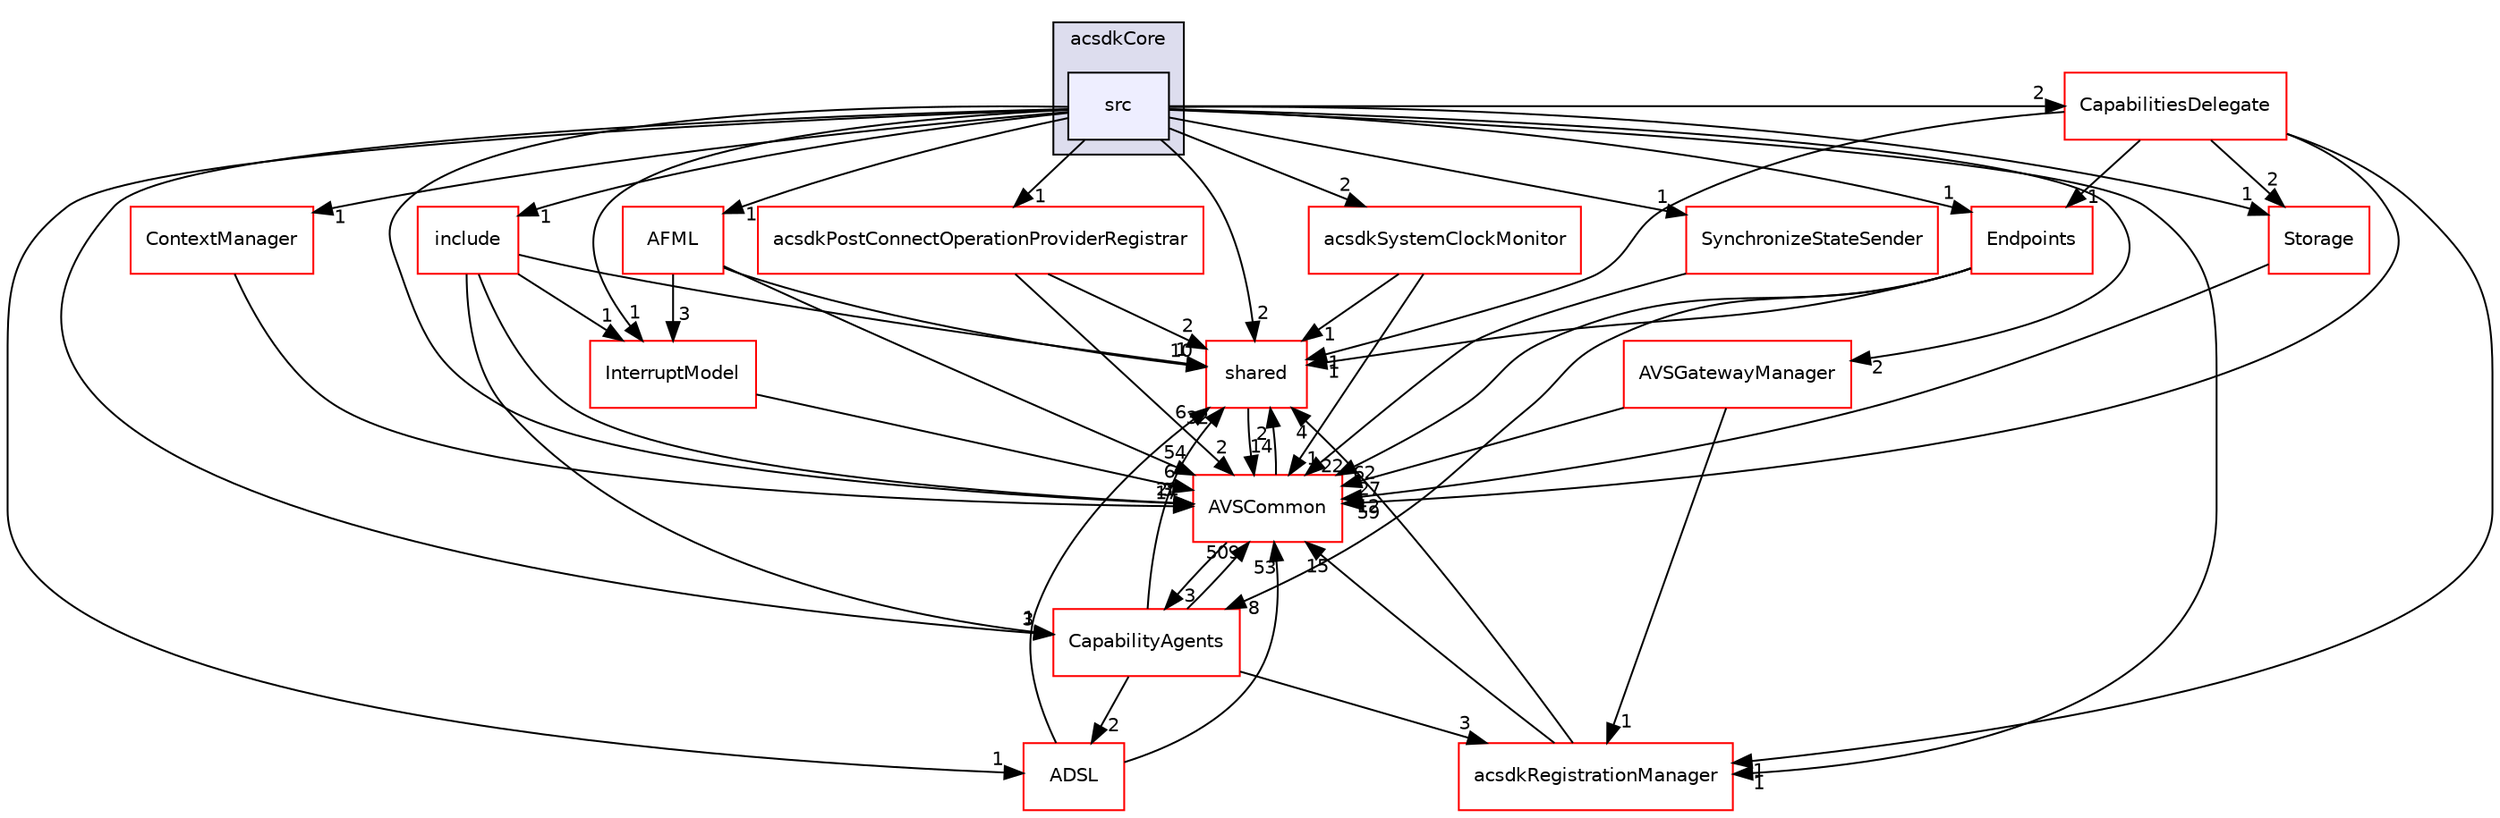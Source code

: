 digraph "/workplace/avs-device-sdk/core/acsdkCore/src" {
  compound=true
  node [ fontsize="10", fontname="Helvetica"];
  edge [ labelfontsize="10", labelfontname="Helvetica"];
  subgraph clusterdir_787d703365cdba76ed5aa1b178c1150c {
    graph [ bgcolor="#ddddee", pencolor="black", label="acsdkCore" fontname="Helvetica", fontsize="10", URL="dir_787d703365cdba76ed5aa1b178c1150c.html"]
  dir_bc67ea512f1dfcfebc23e100080f4c67 [shape=box, label="src", style="filled", fillcolor="#eeeeff", pencolor="black", URL="dir_bc67ea512f1dfcfebc23e100080f4c67.html"];
  }
  dir_9982052f7ce695d12571567315b2fafa [shape=box label="shared" fillcolor="white" style="filled" color="red" URL="dir_9982052f7ce695d12571567315b2fafa.html"];
  dir_15a1dcf98404372b5aa31671439f6987 [shape=box label="AFML" fillcolor="white" style="filled" color="red" URL="dir_15a1dcf98404372b5aa31671439f6987.html"];
  dir_0e266d38695ca9476ecc895db9e29676 [shape=box label="acsdkRegistrationManager" fillcolor="white" style="filled" color="red" URL="dir_0e266d38695ca9476ecc895db9e29676.html"];
  dir_7cf910bd1d7603f12ef47ff650cec893 [shape=box label="CapabilityAgents" fillcolor="white" style="filled" color="red" URL="dir_7cf910bd1d7603f12ef47ff650cec893.html"];
  dir_ed284a04dd0d49c135ac897057737ac2 [shape=box label="ContextManager" fillcolor="white" style="filled" color="red" URL="dir_ed284a04dd0d49c135ac897057737ac2.html"];
  dir_0a90cfc4c6fc93350190d2c91cca5e69 [shape=box label="Endpoints" fillcolor="white" style="filled" color="red" URL="dir_0a90cfc4c6fc93350190d2c91cca5e69.html"];
  dir_d29c5f5a2915d6c5388c9daae4f109c7 [shape=box label="Storage" fillcolor="white" style="filled" color="red" URL="dir_d29c5f5a2915d6c5388c9daae4f109c7.html"];
  dir_8a2d6c119cee84bb17d66f2761a024bc [shape=box label="acsdkPostConnectOperationProviderRegistrar" fillcolor="white" style="filled" color="red" URL="dir_8a2d6c119cee84bb17d66f2761a024bc.html"];
  dir_eb8a6b56bac407065b7894f42ef6d4d6 [shape=box label="include" fillcolor="white" style="filled" color="red" URL="dir_eb8a6b56bac407065b7894f42ef6d4d6.html"];
  dir_13e65effb2bde530b17b3d5eefcd0266 [shape=box label="AVSCommon" fillcolor="white" style="filled" color="red" URL="dir_13e65effb2bde530b17b3d5eefcd0266.html"];
  dir_393484519c59ac99088674c9b5ebc5b9 [shape=box label="AVSGatewayManager" fillcolor="white" style="filled" color="red" URL="dir_393484519c59ac99088674c9b5ebc5b9.html"];
  dir_a75b81623657c8016f8a3814f6ad93db [shape=box label="acsdkSystemClockMonitor" fillcolor="white" style="filled" color="red" URL="dir_a75b81623657c8016f8a3814f6ad93db.html"];
  dir_edb1b7e8f1a5d5a1b864206edd6d398d [shape=box label="ADSL" fillcolor="white" style="filled" color="red" URL="dir_edb1b7e8f1a5d5a1b864206edd6d398d.html"];
  dir_1da5878b5eab0954316ec5377b4b3029 [shape=box label="InterruptModel" fillcolor="white" style="filled" color="red" URL="dir_1da5878b5eab0954316ec5377b4b3029.html"];
  dir_3bb03bb8f5c109658007b64753c5da0f [shape=box label="SynchronizeStateSender" fillcolor="white" style="filled" color="red" URL="dir_3bb03bb8f5c109658007b64753c5da0f.html"];
  dir_924a657fe36215a0159270de1b610651 [shape=box label="CapabilitiesDelegate" fillcolor="white" style="filled" color="red" URL="dir_924a657fe36215a0159270de1b610651.html"];
  dir_9982052f7ce695d12571567315b2fafa->dir_13e65effb2bde530b17b3d5eefcd0266 [headlabel="14", labeldistance=1.5 headhref="dir_000598_000017.html"];
  dir_15a1dcf98404372b5aa31671439f6987->dir_9982052f7ce695d12571567315b2fafa [headlabel="10", labeldistance=1.5 headhref="dir_000023_000598.html"];
  dir_15a1dcf98404372b5aa31671439f6987->dir_13e65effb2bde530b17b3d5eefcd0266 [headlabel="54", labeldistance=1.5 headhref="dir_000023_000017.html"];
  dir_15a1dcf98404372b5aa31671439f6987->dir_1da5878b5eab0954316ec5377b4b3029 [headlabel="3", labeldistance=1.5 headhref="dir_000023_000524.html"];
  dir_0e266d38695ca9476ecc895db9e29676->dir_9982052f7ce695d12571567315b2fafa [headlabel="4", labeldistance=1.5 headhref="dir_000477_000598.html"];
  dir_0e266d38695ca9476ecc895db9e29676->dir_13e65effb2bde530b17b3d5eefcd0266 [headlabel="15", labeldistance=1.5 headhref="dir_000477_000017.html"];
  dir_7cf910bd1d7603f12ef47ff650cec893->dir_9982052f7ce695d12571567315b2fafa [headlabel="32", labeldistance=1.5 headhref="dir_000357_000598.html"];
  dir_7cf910bd1d7603f12ef47ff650cec893->dir_0e266d38695ca9476ecc895db9e29676 [headlabel="3", labeldistance=1.5 headhref="dir_000357_000477.html"];
  dir_7cf910bd1d7603f12ef47ff650cec893->dir_13e65effb2bde530b17b3d5eefcd0266 [headlabel="509", labeldistance=1.5 headhref="dir_000357_000017.html"];
  dir_7cf910bd1d7603f12ef47ff650cec893->dir_edb1b7e8f1a5d5a1b864206edd6d398d [headlabel="2", labeldistance=1.5 headhref="dir_000357_000011.html"];
  dir_ed284a04dd0d49c135ac897057737ac2->dir_13e65effb2bde530b17b3d5eefcd0266 [headlabel="17", labeldistance=1.5 headhref="dir_000456_000017.html"];
  dir_0a90cfc4c6fc93350190d2c91cca5e69->dir_9982052f7ce695d12571567315b2fafa [headlabel="1", labeldistance=1.5 headhref="dir_000514_000598.html"];
  dir_0a90cfc4c6fc93350190d2c91cca5e69->dir_7cf910bd1d7603f12ef47ff650cec893 [headlabel="8", labeldistance=1.5 headhref="dir_000514_000357.html"];
  dir_0a90cfc4c6fc93350190d2c91cca5e69->dir_13e65effb2bde530b17b3d5eefcd0266 [headlabel="62", labeldistance=1.5 headhref="dir_000514_000017.html"];
  dir_bc67ea512f1dfcfebc23e100080f4c67->dir_9982052f7ce695d12571567315b2fafa [headlabel="2", labeldistance=1.5 headhref="dir_000468_000598.html"];
  dir_bc67ea512f1dfcfebc23e100080f4c67->dir_15a1dcf98404372b5aa31671439f6987 [headlabel="1", labeldistance=1.5 headhref="dir_000468_000023.html"];
  dir_bc67ea512f1dfcfebc23e100080f4c67->dir_0e266d38695ca9476ecc895db9e29676 [headlabel="1", labeldistance=1.5 headhref="dir_000468_000477.html"];
  dir_bc67ea512f1dfcfebc23e100080f4c67->dir_7cf910bd1d7603f12ef47ff650cec893 [headlabel="3", labeldistance=1.5 headhref="dir_000468_000357.html"];
  dir_bc67ea512f1dfcfebc23e100080f4c67->dir_ed284a04dd0d49c135ac897057737ac2 [headlabel="1", labeldistance=1.5 headhref="dir_000468_000456.html"];
  dir_bc67ea512f1dfcfebc23e100080f4c67->dir_0a90cfc4c6fc93350190d2c91cca5e69 [headlabel="1", labeldistance=1.5 headhref="dir_000468_000514.html"];
  dir_bc67ea512f1dfcfebc23e100080f4c67->dir_d29c5f5a2915d6c5388c9daae4f109c7 [headlabel="1", labeldistance=1.5 headhref="dir_000468_000643.html"];
  dir_bc67ea512f1dfcfebc23e100080f4c67->dir_8a2d6c119cee84bb17d66f2761a024bc [headlabel="1", labeldistance=1.5 headhref="dir_000468_000469.html"];
  dir_bc67ea512f1dfcfebc23e100080f4c67->dir_eb8a6b56bac407065b7894f42ef6d4d6 [headlabel="1", labeldistance=1.5 headhref="dir_000468_000466.html"];
  dir_bc67ea512f1dfcfebc23e100080f4c67->dir_13e65effb2bde530b17b3d5eefcd0266 [headlabel="3", labeldistance=1.5 headhref="dir_000468_000017.html"];
  dir_bc67ea512f1dfcfebc23e100080f4c67->dir_393484519c59ac99088674c9b5ebc5b9 [headlabel="2", labeldistance=1.5 headhref="dir_000468_000247.html"];
  dir_bc67ea512f1dfcfebc23e100080f4c67->dir_a75b81623657c8016f8a3814f6ad93db [headlabel="2", labeldistance=1.5 headhref="dir_000468_000490.html"];
  dir_bc67ea512f1dfcfebc23e100080f4c67->dir_edb1b7e8f1a5d5a1b864206edd6d398d [headlabel="1", labeldistance=1.5 headhref="dir_000468_000011.html"];
  dir_bc67ea512f1dfcfebc23e100080f4c67->dir_1da5878b5eab0954316ec5377b4b3029 [headlabel="1", labeldistance=1.5 headhref="dir_000468_000524.html"];
  dir_bc67ea512f1dfcfebc23e100080f4c67->dir_3bb03bb8f5c109658007b64753c5da0f [headlabel="1", labeldistance=1.5 headhref="dir_000468_000649.html"];
  dir_bc67ea512f1dfcfebc23e100080f4c67->dir_924a657fe36215a0159270de1b610651 [headlabel="2", labeldistance=1.5 headhref="dir_000468_000009.html"];
  dir_d29c5f5a2915d6c5388c9daae4f109c7->dir_13e65effb2bde530b17b3d5eefcd0266 [headlabel="12", labeldistance=1.5 headhref="dir_000643_000017.html"];
  dir_8a2d6c119cee84bb17d66f2761a024bc->dir_9982052f7ce695d12571567315b2fafa [headlabel="2", labeldistance=1.5 headhref="dir_000469_000598.html"];
  dir_8a2d6c119cee84bb17d66f2761a024bc->dir_13e65effb2bde530b17b3d5eefcd0266 [headlabel="2", labeldistance=1.5 headhref="dir_000469_000017.html"];
  dir_eb8a6b56bac407065b7894f42ef6d4d6->dir_9982052f7ce695d12571567315b2fafa [headlabel="1", labeldistance=1.5 headhref="dir_000466_000598.html"];
  dir_eb8a6b56bac407065b7894f42ef6d4d6->dir_7cf910bd1d7603f12ef47ff650cec893 [headlabel="1", labeldistance=1.5 headhref="dir_000466_000357.html"];
  dir_eb8a6b56bac407065b7894f42ef6d4d6->dir_13e65effb2bde530b17b3d5eefcd0266 [headlabel="21", labeldistance=1.5 headhref="dir_000466_000017.html"];
  dir_eb8a6b56bac407065b7894f42ef6d4d6->dir_1da5878b5eab0954316ec5377b4b3029 [headlabel="1", labeldistance=1.5 headhref="dir_000466_000524.html"];
  dir_13e65effb2bde530b17b3d5eefcd0266->dir_9982052f7ce695d12571567315b2fafa [headlabel="2", labeldistance=1.5 headhref="dir_000017_000598.html"];
  dir_13e65effb2bde530b17b3d5eefcd0266->dir_7cf910bd1d7603f12ef47ff650cec893 [headlabel="3", labeldistance=1.5 headhref="dir_000017_000357.html"];
  dir_393484519c59ac99088674c9b5ebc5b9->dir_0e266d38695ca9476ecc895db9e29676 [headlabel="1", labeldistance=1.5 headhref="dir_000247_000477.html"];
  dir_393484519c59ac99088674c9b5ebc5b9->dir_13e65effb2bde530b17b3d5eefcd0266 [headlabel="27", labeldistance=1.5 headhref="dir_000247_000017.html"];
  dir_a75b81623657c8016f8a3814f6ad93db->dir_9982052f7ce695d12571567315b2fafa [headlabel="1", labeldistance=1.5 headhref="dir_000490_000598.html"];
  dir_a75b81623657c8016f8a3814f6ad93db->dir_13e65effb2bde530b17b3d5eefcd0266 [headlabel="1", labeldistance=1.5 headhref="dir_000490_000017.html"];
  dir_edb1b7e8f1a5d5a1b864206edd6d398d->dir_9982052f7ce695d12571567315b2fafa [headlabel="6", labeldistance=1.5 headhref="dir_000011_000598.html"];
  dir_edb1b7e8f1a5d5a1b864206edd6d398d->dir_13e65effb2bde530b17b3d5eefcd0266 [headlabel="53", labeldistance=1.5 headhref="dir_000011_000017.html"];
  dir_1da5878b5eab0954316ec5377b4b3029->dir_13e65effb2bde530b17b3d5eefcd0266 [headlabel="6", labeldistance=1.5 headhref="dir_000524_000017.html"];
  dir_3bb03bb8f5c109658007b64753c5da0f->dir_13e65effb2bde530b17b3d5eefcd0266 [headlabel="22", labeldistance=1.5 headhref="dir_000649_000017.html"];
  dir_924a657fe36215a0159270de1b610651->dir_9982052f7ce695d12571567315b2fafa [headlabel="1", labeldistance=1.5 headhref="dir_000009_000598.html"];
  dir_924a657fe36215a0159270de1b610651->dir_0e266d38695ca9476ecc895db9e29676 [headlabel="1", labeldistance=1.5 headhref="dir_000009_000477.html"];
  dir_924a657fe36215a0159270de1b610651->dir_0a90cfc4c6fc93350190d2c91cca5e69 [headlabel="1", labeldistance=1.5 headhref="dir_000009_000514.html"];
  dir_924a657fe36215a0159270de1b610651->dir_d29c5f5a2915d6c5388c9daae4f109c7 [headlabel="2", labeldistance=1.5 headhref="dir_000009_000643.html"];
  dir_924a657fe36215a0159270de1b610651->dir_13e65effb2bde530b17b3d5eefcd0266 [headlabel="59", labeldistance=1.5 headhref="dir_000009_000017.html"];
}
